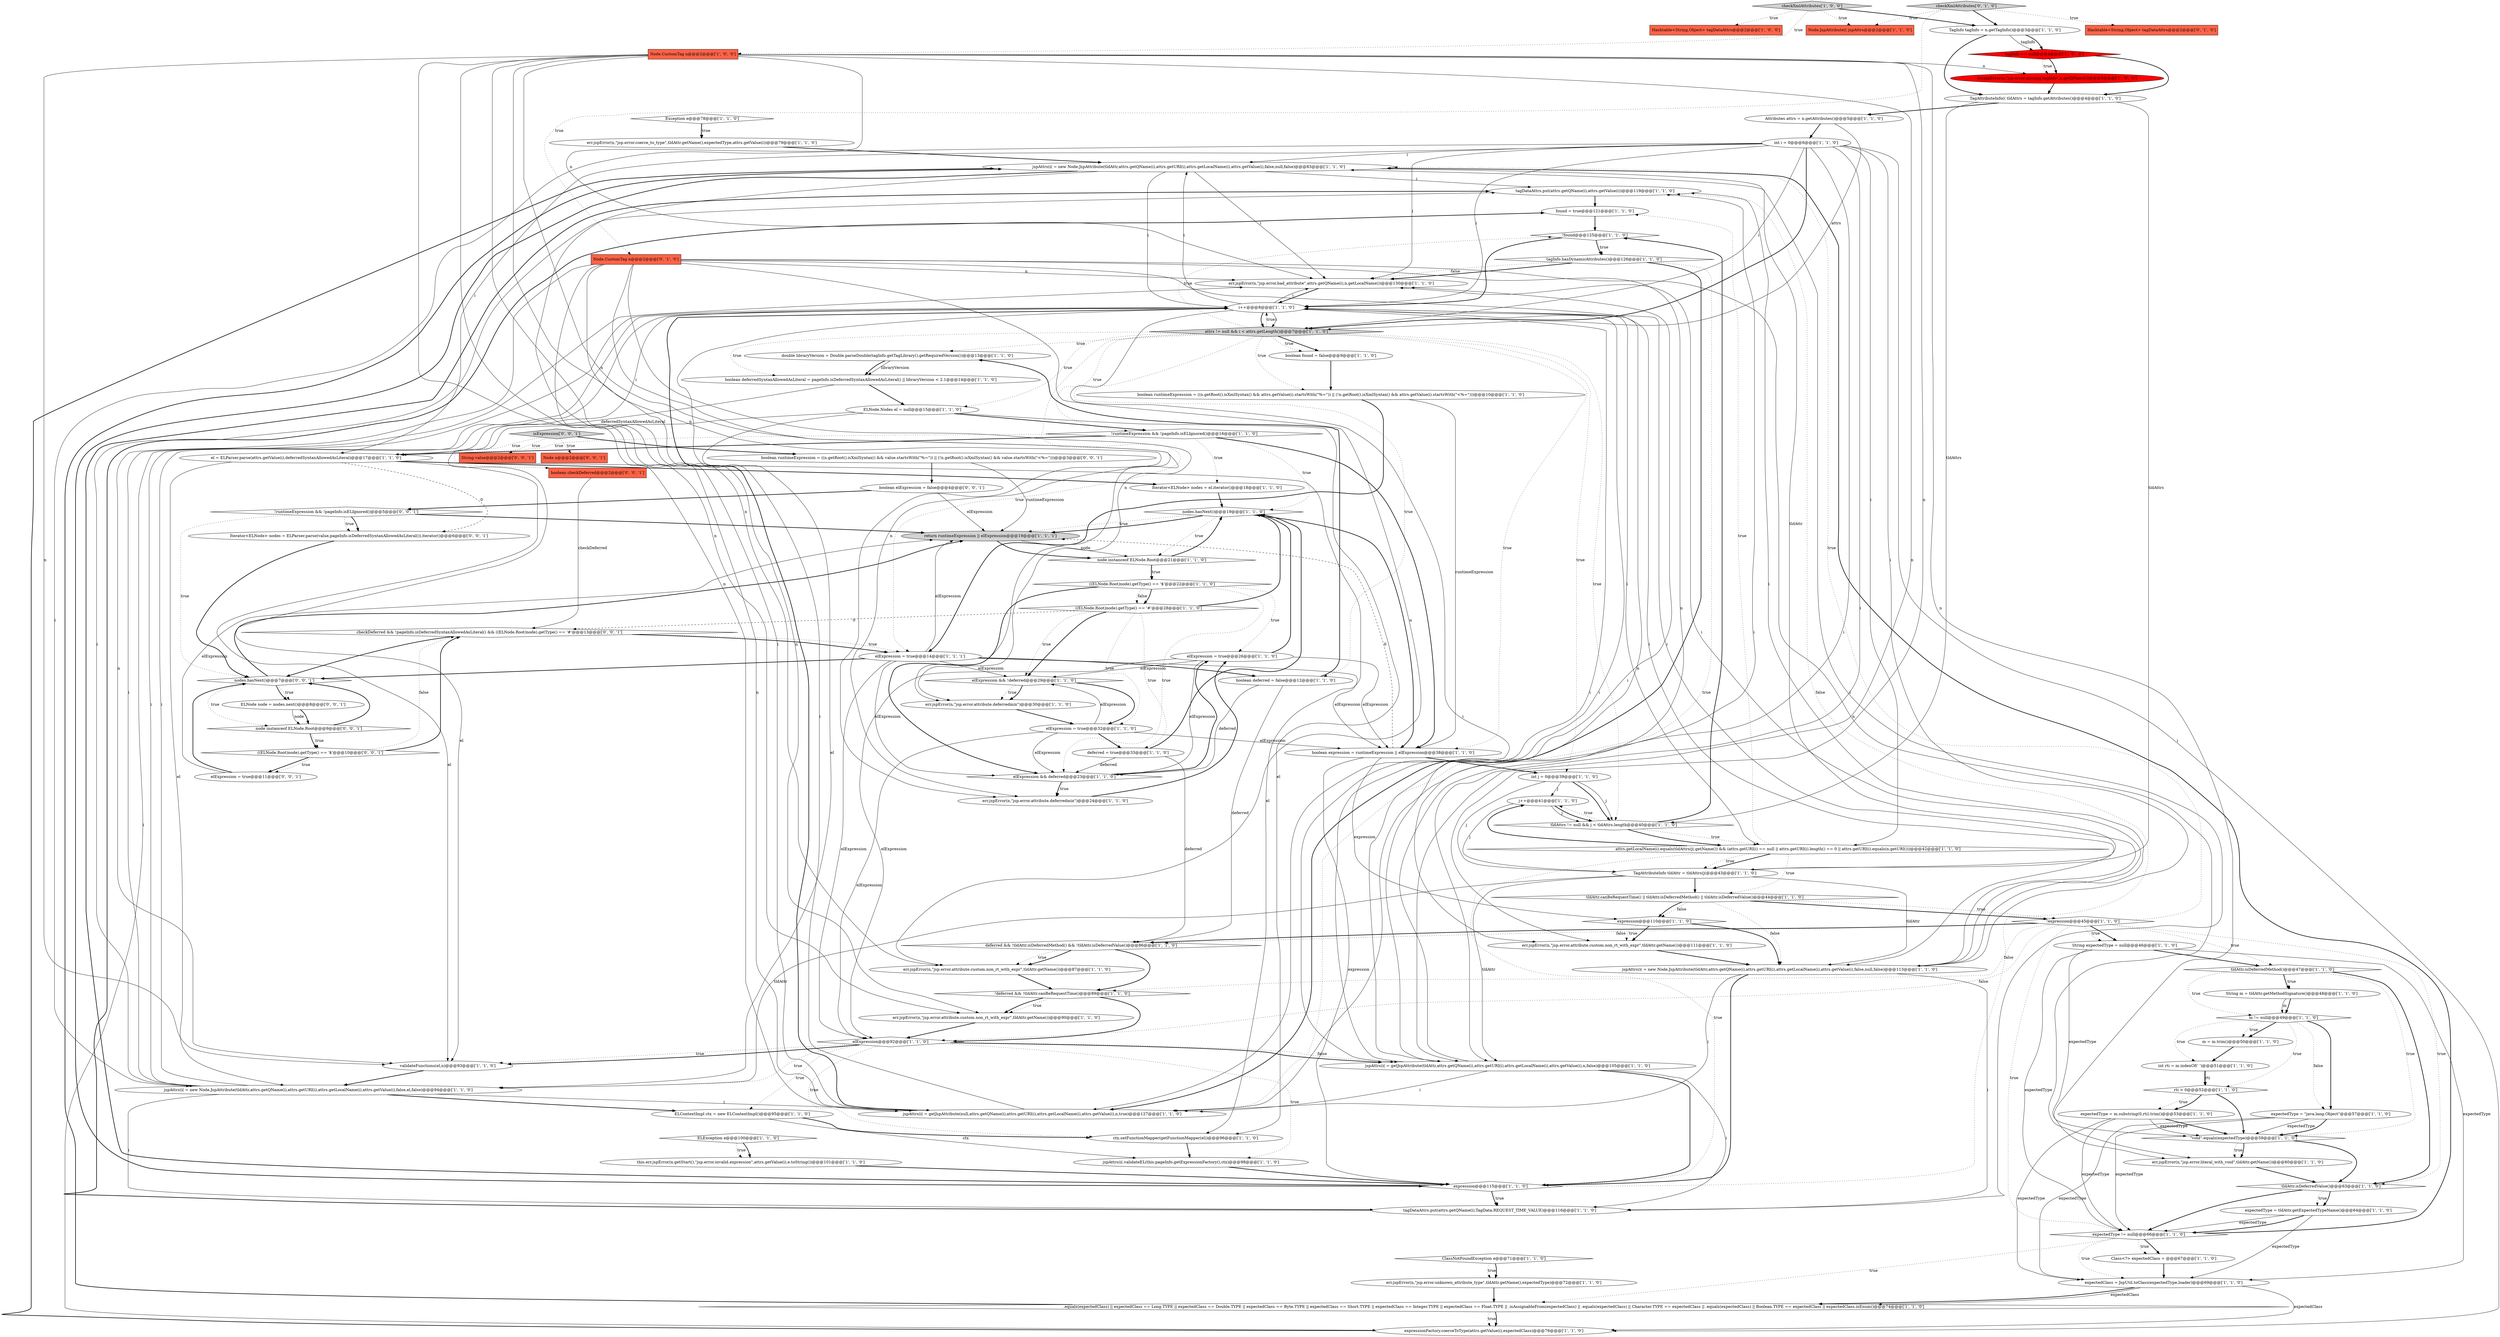 digraph {
83 [style = filled, label = "jspAttrs(i( = new Node.JspAttribute(tldAttr,attrs.getQName(i),attrs.getURI(i),attrs.getLocalName(i),attrs.getValue(i),false,null,false)@@@83@@@['1', '1', '0']", fillcolor = white, shape = ellipse image = "AAA0AAABBB1BBB"];
41 [style = filled, label = "ClassNotFoundException e@@@71@@@['1', '1', '0']", fillcolor = white, shape = diamond image = "AAA0AAABBB1BBB"];
29 [style = filled, label = "TagInfo tagInfo = n.getTagInfo()@@@3@@@['1', '1', '0']", fillcolor = white, shape = ellipse image = "AAA0AAABBB1BBB"];
8 [style = filled, label = "err.jspError(n,\"jsp.error.attribute.custom.non_rt_with_expr\",tldAttr.getName())@@@90@@@['1', '1', '0']", fillcolor = white, shape = ellipse image = "AAA0AAABBB1BBB"];
16 [style = filled, label = "double libraryVersion = Double.parseDouble(tagInfo.getTagLibrary().getRequiredVersion())@@@13@@@['1', '1', '0']", fillcolor = white, shape = ellipse image = "AAA0AAABBB1BBB"];
9 [style = filled, label = "tagInfo == null@@@4@@@['1', '0', '0']", fillcolor = red, shape = diamond image = "AAA1AAABBB1BBB"];
42 [style = filled, label = "ELContextImpl ctx = new ELContextImpl()@@@95@@@['1', '1', '0']", fillcolor = white, shape = ellipse image = "AAA0AAABBB1BBB"];
93 [style = filled, label = "ELNode node = nodes.next()@@@8@@@['0', '0', '1']", fillcolor = white, shape = ellipse image = "AAA0AAABBB3BBB"];
102 [style = filled, label = "elExpression = true@@@11@@@['0', '0', '1']", fillcolor = white, shape = ellipse image = "AAA0AAABBB3BBB"];
50 [style = filled, label = "boolean deferred = false@@@12@@@['1', '1', '0']", fillcolor = white, shape = ellipse image = "AAA0AAABBB1BBB"];
21 [style = filled, label = "return runtimeExpression || elExpression@@@19@@@['1', '1', '1']", fillcolor = lightgray, shape = ellipse image = "AAA0AAABBB1BBB"];
40 [style = filled, label = "Attributes attrs = n.getAttributes()@@@5@@@['1', '1', '0']", fillcolor = white, shape = ellipse image = "AAA0AAABBB1BBB"];
66 [style = filled, label = "deferred = true@@@33@@@['1', '1', '0']", fillcolor = white, shape = ellipse image = "AAA0AAABBB1BBB"];
105 [style = filled, label = "Iterator<ELNode> nodes = ELParser.parse(value,pageInfo.isDeferredSyntaxAllowedAsLiteral()).iterator()@@@6@@@['0', '0', '1']", fillcolor = white, shape = ellipse image = "AAA0AAABBB3BBB"];
72 [style = filled, label = "!runtimeExpression && !pageInfo.isELIgnored()@@@16@@@['1', '1', '0']", fillcolor = white, shape = diamond image = "AAA0AAABBB1BBB"];
14 [style = filled, label = "attrs != null && i < attrs.getLength()@@@7@@@['1', '1', '0']", fillcolor = lightgray, shape = diamond image = "AAA0AAABBB1BBB"];
53 [style = filled, label = "ctx.setFunctionMapper(getFunctionMapper(el))@@@96@@@['1', '1', '0']", fillcolor = white, shape = ellipse image = "AAA0AAABBB1BBB"];
101 [style = filled, label = "node instanceof ELNode.Root@@@9@@@['0', '0', '1']", fillcolor = white, shape = diamond image = "AAA0AAABBB3BBB"];
48 [style = filled, label = "jspAttrs(i( = getJspAttribute(tldAttr,attrs.getQName(i),attrs.getURI(i),attrs.getLocalName(i),attrs.getValue(i),n,false)@@@105@@@['1', '1', '0']", fillcolor = white, shape = ellipse image = "AAA0AAABBB1BBB"];
82 [style = filled, label = "!expression@@@45@@@['1', '1', '0']", fillcolor = white, shape = diamond image = "AAA0AAABBB1BBB"];
4 [style = filled, label = "elExpression@@@92@@@['1', '1', '0']", fillcolor = white, shape = diamond image = "AAA0AAABBB1BBB"];
54 [style = filled, label = "nodes.hasNext()@@@19@@@['1', '1', '0']", fillcolor = white, shape = diamond image = "AAA0AAABBB1BBB"];
27 [style = filled, label = "err.jspError(n,\"jsp.error.attribute.custom.non_rt_with_expr\",tldAttr.getName())@@@111@@@['1', '1', '0']", fillcolor = white, shape = ellipse image = "AAA0AAABBB1BBB"];
57 [style = filled, label = "expressionFactory.coerceToType(attrs.getValue(i),expectedClass)@@@76@@@['1', '1', '0']", fillcolor = white, shape = ellipse image = "AAA0AAABBB1BBB"];
62 [style = filled, label = "attrs.getLocalName(i).equals(tldAttrs(j(.getName()) && (attrs.getURI(i) == null || attrs.getURI(i).length() == 0 || attrs.getURI(i).equals(n.getURI()))@@@42@@@['1', '1', '0']", fillcolor = white, shape = diamond image = "AAA0AAABBB1BBB"];
19 [style = filled, label = "boolean deferredSyntaxAllowedAsLiteral = pageInfo.isDeferredSyntaxAllowedAsLiteral() || libraryVersion < 2.1@@@14@@@['1', '1', '0']", fillcolor = white, shape = ellipse image = "AAA0AAABBB1BBB"];
23 [style = filled, label = "validateFunctions(el,n)@@@93@@@['1', '1', '0']", fillcolor = white, shape = ellipse image = "AAA0AAABBB1BBB"];
32 [style = filled, label = "ELNode.Nodes el = null@@@15@@@['1', '1', '0']", fillcolor = white, shape = ellipse image = "AAA0AAABBB1BBB"];
31 [style = filled, label = "Node.CustomTag n@@@2@@@['1', '0', '0']", fillcolor = tomato, shape = box image = "AAA0AAABBB1BBB"];
22 [style = filled, label = "tagDataAttrs.put(attrs.getQName(i),attrs.getValue(i))@@@119@@@['1', '1', '0']", fillcolor = white, shape = ellipse image = "AAA0AAABBB1BBB"];
74 [style = filled, label = "err.jspError(n,\"jsp.error.attribute.custom.non_rt_with_expr\",tldAttr.getName())@@@87@@@['1', '1', '0']", fillcolor = white, shape = ellipse image = "AAA0AAABBB1BBB"];
79 [style = filled, label = "err.jspError(n,\"jsp.error.unknown_attribute_type\",tldAttr.getName(),expectedType)@@@72@@@['1', '1', '0']", fillcolor = white, shape = ellipse image = "AAA0AAABBB1BBB"];
85 [style = filled, label = "((ELNode.Root)node).getType() == '$'@@@22@@@['1', '1', '0']", fillcolor = white, shape = diamond image = "AAA0AAABBB1BBB"];
76 [style = filled, label = "String expectedType = null@@@46@@@['1', '1', '0']", fillcolor = white, shape = ellipse image = "AAA0AAABBB1BBB"];
64 [style = filled, label = "Exception e@@@78@@@['1', '1', '0']", fillcolor = white, shape = diamond image = "AAA0AAABBB1BBB"];
55 [style = filled, label = "expectedClass = JspUtil.toClass(expectedType,loader)@@@69@@@['1', '1', '0']", fillcolor = white, shape = ellipse image = "AAA0AAABBB1BBB"];
94 [style = filled, label = "checkDeferred && !pageInfo.isDeferredSyntaxAllowedAsLiteral() && ((ELNode.Root)node).getType() == '#'@@@13@@@['0', '0', '1']", fillcolor = white, shape = diamond image = "AAA0AAABBB3BBB"];
51 [style = filled, label = "tldAttr.isDeferredValue()@@@63@@@['1', '1', '0']", fillcolor = white, shape = diamond image = "AAA0AAABBB1BBB"];
80 [style = filled, label = "err.jspError(n,\"jsp.error.bad_attribute\",attrs.getQName(i),n.getLocalName())@@@130@@@['1', '1', '0']", fillcolor = white, shape = ellipse image = "AAA0AAABBB1BBB"];
44 [style = filled, label = "elExpression = true@@@26@@@['1', '1', '0']", fillcolor = white, shape = ellipse image = "AAA0AAABBB1BBB"];
95 [style = filled, label = "boolean runtimeExpression = ((n.getRoot().isXmlSyntax() && value.startsWith(\"%=\")) || (!n.getRoot().isXmlSyntax() && value.startsWith(\"<%=\")))@@@3@@@['0', '0', '1']", fillcolor = white, shape = ellipse image = "AAA0AAABBB3BBB"];
45 [style = filled, label = "elExpression = true@@@32@@@['1', '1', '0']", fillcolor = white, shape = ellipse image = "AAA0AAABBB1BBB"];
58 [style = filled, label = "checkXmlAttributes['1', '0', '0']", fillcolor = lightgray, shape = diamond image = "AAA0AAABBB1BBB"];
60 [style = filled, label = "boolean expression = runtimeExpression || elExpression@@@38@@@['1', '1', '0']", fillcolor = white, shape = ellipse image = "AAA0AAABBB1BBB"];
89 [style = filled, label = "checkXmlAttributes['0', '1', '0']", fillcolor = lightgray, shape = diamond image = "AAA0AAABBB2BBB"];
10 [style = filled, label = "Hashtable<String,Object> tagDataAttrs@@@2@@@['1', '0', '0']", fillcolor = tomato, shape = box image = "AAA0AAABBB1BBB"];
30 [style = filled, label = "el = ELParser.parse(attrs.getValue(i),deferredSyntaxAllowedAsLiteral)@@@17@@@['1', '1', '0']", fillcolor = white, shape = ellipse image = "AAA0AAABBB1BBB"];
81 [style = filled, label = "j++@@@41@@@['1', '1', '0']", fillcolor = white, shape = ellipse image = "AAA0AAABBB1BBB"];
99 [style = filled, label = "String value@@@2@@@['0', '0', '1']", fillcolor = tomato, shape = box image = "AAA0AAABBB3BBB"];
71 [style = filled, label = "expectedType = tldAttr.getExpectedTypeName()@@@64@@@['1', '1', '0']", fillcolor = white, shape = ellipse image = "AAA0AAABBB1BBB"];
2 [style = filled, label = "err.jspError(n,\"jsp.error.missing.tagInfo\",n.getQName())@@@5@@@['1', '0', '0']", fillcolor = red, shape = ellipse image = "AAA1AAABBB1BBB"];
15 [style = filled, label = "err.jspError(n,\"jsp.error.attribute.deferredmix\")@@@24@@@['1', '1', '0']", fillcolor = white, shape = ellipse image = "AAA0AAABBB1BBB"];
63 [style = filled, label = "TagAttributeInfo tldAttr = tldAttrs(j(@@@43@@@['1', '1', '0']", fillcolor = white, shape = ellipse image = "AAA0AAABBB1BBB"];
78 [style = filled, label = "expression@@@110@@@['1', '1', '0']", fillcolor = white, shape = diamond image = "AAA0AAABBB1BBB"];
17 [style = filled, label = "tagDataAttrs.put(attrs.getQName(i),TagData.REQUEST_TIME_VALUE)@@@116@@@['1', '1', '0']", fillcolor = white, shape = ellipse image = "AAA0AAABBB1BBB"];
26 [style = filled, label = "rti > 0@@@52@@@['1', '1', '0']", fillcolor = white, shape = diamond image = "AAA0AAABBB1BBB"];
69 [style = filled, label = "tagInfo.hasDynamicAttributes()@@@126@@@['1', '1', '0']", fillcolor = white, shape = diamond image = "AAA0AAABBB1BBB"];
77 [style = filled, label = "!found@@@125@@@['1', '1', '0']", fillcolor = white, shape = diamond image = "AAA0AAABBB1BBB"];
84 [style = filled, label = "this.err.jspError(n.getStart(),\"jsp.error.invalid.expression\",attrs.getValue(i),e.toString())@@@101@@@['1', '1', '0']", fillcolor = white, shape = ellipse image = "AAA0AAABBB1BBB"];
103 [style = filled, label = "((ELNode.Root)node).getType() == '$'@@@10@@@['0', '0', '1']", fillcolor = white, shape = diamond image = "AAA0AAABBB3BBB"];
100 [style = filled, label = "Node n@@@2@@@['0', '0', '1']", fillcolor = tomato, shape = box image = "AAA0AAABBB3BBB"];
86 [style = filled, label = "err.jspError(n,\"jsp.error.attribute.deferredmix\")@@@30@@@['1', '1', '0']", fillcolor = white, shape = ellipse image = "AAA0AAABBB1BBB"];
75 [style = filled, label = "expression@@@115@@@['1', '1', '0']", fillcolor = white, shape = diamond image = "AAA0AAABBB1BBB"];
3 [style = filled, label = "expectedType != null@@@66@@@['1', '1', '0']", fillcolor = white, shape = diamond image = "AAA0AAABBB1BBB"];
7 [style = filled, label = "boolean found = false@@@9@@@['1', '1', '0']", fillcolor = white, shape = ellipse image = "AAA0AAABBB1BBB"];
25 [style = filled, label = "found = true@@@121@@@['1', '1', '0']", fillcolor = white, shape = ellipse image = "AAA0AAABBB1BBB"];
1 [style = filled, label = "!deferred && !tldAttr.canBeRequestTime()@@@89@@@['1', '1', '0']", fillcolor = white, shape = diamond image = "AAA0AAABBB1BBB"];
98 [style = filled, label = "nodes.hasNext()@@@7@@@['0', '0', '1']", fillcolor = white, shape = diamond image = "AAA0AAABBB3BBB"];
47 [style = filled, label = "int rti = m.indexOf(' ')@@@51@@@['1', '1', '0']", fillcolor = white, shape = ellipse image = "AAA0AAABBB1BBB"];
28 [style = filled, label = "jspAttrs(i(.validateEL(this.pageInfo.getExpressionFactory(),ctx)@@@98@@@['1', '1', '0']", fillcolor = white, shape = ellipse image = "AAA0AAABBB1BBB"];
35 [style = filled, label = "tldAttrs != null && j < tldAttrs.length@@@40@@@['1', '1', '0']", fillcolor = white, shape = diamond image = "AAA0AAABBB1BBB"];
68 [style = filled, label = "((ELNode.Root)node).getType() == '#'@@@28@@@['1', '1', '0']", fillcolor = white, shape = diamond image = "AAA0AAABBB1BBB"];
92 [style = filled, label = "boolean elExpression = false@@@4@@@['0', '0', '1']", fillcolor = white, shape = ellipse image = "AAA0AAABBB3BBB"];
56 [style = filled, label = "m = m.trim()@@@50@@@['1', '1', '0']", fillcolor = white, shape = ellipse image = "AAA0AAABBB1BBB"];
18 [style = filled, label = "TagAttributeInfo(( tldAttrs = tagInfo.getAttributes()@@@4@@@['1', '1', '0']", fillcolor = white, shape = ellipse image = "AAA0AAABBB1BBB"];
6 [style = filled, label = "elExpression = true@@@14@@@['1', '1', '1']", fillcolor = white, shape = ellipse image = "AAA0AAABBB1BBB"];
13 [style = filled, label = ".equals(expectedClass) || expectedClass == Long.TYPE || expectedClass == Double.TYPE || expectedClass == Byte.TYPE || expectedClass == Short.TYPE || expectedClass == Integer.TYPE || expectedClass == Float.TYPE || .isAssignableFrom(expectedClass) || .equals(expectedClass) || Character.TYPE == expectedClass || .equals(expectedClass) || Boolean.TYPE == expectedClass || expectedClass.isEnum()@@@74@@@['1', '1', '0']", fillcolor = white, shape = diamond image = "AAA0AAABBB1BBB"];
5 [style = filled, label = "node instanceof ELNode.Root@@@21@@@['1', '1', '0']", fillcolor = white, shape = diamond image = "AAA0AAABBB1BBB"];
12 [style = filled, label = "expectedType = m.substring(0,rti).trim()@@@53@@@['1', '1', '0']", fillcolor = white, shape = ellipse image = "AAA0AAABBB1BBB"];
43 [style = filled, label = "m != null@@@49@@@['1', '1', '0']", fillcolor = white, shape = diamond image = "AAA0AAABBB1BBB"];
59 [style = filled, label = "err.jspError(n,\"jsp.error.coerce_to_type\",tldAttr.getName(),expectedType,attrs.getValue(i))@@@79@@@['1', '1', '0']", fillcolor = white, shape = ellipse image = "AAA0AAABBB1BBB"];
46 [style = filled, label = "\"void\".equals(expectedType)@@@59@@@['1', '1', '0']", fillcolor = white, shape = diamond image = "AAA0AAABBB1BBB"];
61 [style = filled, label = "err.jspError(n,\"jsp.error.literal_with_void\",tldAttr.getName())@@@60@@@['1', '1', '0']", fillcolor = white, shape = ellipse image = "AAA0AAABBB1BBB"];
34 [style = filled, label = "int i = 0@@@6@@@['1', '1', '0']", fillcolor = white, shape = ellipse image = "AAA0AAABBB1BBB"];
11 [style = filled, label = "i++@@@8@@@['1', '1', '0']", fillcolor = white, shape = ellipse image = "AAA0AAABBB1BBB"];
49 [style = filled, label = "elExpression && deferred@@@23@@@['1', '1', '0']", fillcolor = white, shape = diamond image = "AAA0AAABBB1BBB"];
90 [style = filled, label = "Node.CustomTag n@@@2@@@['0', '1', '0']", fillcolor = tomato, shape = box image = "AAA0AAABBB2BBB"];
24 [style = filled, label = "ELException e@@@100@@@['1', '1', '0']", fillcolor = white, shape = diamond image = "AAA0AAABBB1BBB"];
70 [style = filled, label = "elExpression && !deferred@@@29@@@['1', '1', '0']", fillcolor = white, shape = diamond image = "AAA0AAABBB1BBB"];
0 [style = filled, label = "jspAttrs(i( = new Node.JspAttribute(tldAttr,attrs.getQName(i),attrs.getURI(i),attrs.getLocalName(i),attrs.getValue(i),false,null,false)@@@113@@@['1', '1', '0']", fillcolor = white, shape = ellipse image = "AAA0AAABBB1BBB"];
36 [style = filled, label = "Node.JspAttribute(( jspAttrs@@@2@@@['1', '1', '0']", fillcolor = tomato, shape = box image = "AAA0AAABBB1BBB"];
38 [style = filled, label = "Class<?> expectedClass = @@@67@@@['1', '1', '0']", fillcolor = white, shape = ellipse image = "AAA0AAABBB1BBB"];
39 [style = filled, label = "jspAttrs(i( = getJspAttribute(null,attrs.getQName(i),attrs.getURI(i),attrs.getLocalName(i),attrs.getValue(i),n,true)@@@127@@@['1', '1', '0']", fillcolor = white, shape = ellipse image = "AAA0AAABBB1BBB"];
97 [style = filled, label = "isExpression['0', '0', '1']", fillcolor = lightgray, shape = diamond image = "AAA0AAABBB3BBB"];
87 [style = filled, label = "String m = tldAttr.getMethodSignature()@@@48@@@['1', '1', '0']", fillcolor = white, shape = ellipse image = "AAA0AAABBB1BBB"];
96 [style = filled, label = "boolean checkDeferred@@@2@@@['0', '0', '1']", fillcolor = tomato, shape = box image = "AAA0AAABBB3BBB"];
67 [style = filled, label = "tldAttr.isDeferredMethod()@@@47@@@['1', '1', '0']", fillcolor = white, shape = diamond image = "AAA0AAABBB1BBB"];
52 [style = filled, label = "deferred && !tldAttr.isDeferredMethod() && !tldAttr.isDeferredValue()@@@86@@@['1', '1', '0']", fillcolor = white, shape = diamond image = "AAA0AAABBB1BBB"];
37 [style = filled, label = "expectedType = \"java.lang.Object\"@@@57@@@['1', '1', '0']", fillcolor = white, shape = ellipse image = "AAA0AAABBB1BBB"];
65 [style = filled, label = "Iterator<ELNode> nodes = el.iterator()@@@18@@@['1', '1', '0']", fillcolor = white, shape = ellipse image = "AAA0AAABBB1BBB"];
104 [style = filled, label = "!runtimeExpression && !pageInfo.isELIgnored()@@@5@@@['0', '0', '1']", fillcolor = white, shape = diamond image = "AAA0AAABBB3BBB"];
33 [style = filled, label = "int j = 0@@@39@@@['1', '1', '0']", fillcolor = white, shape = ellipse image = "AAA0AAABBB1BBB"];
73 [style = filled, label = "jspAttrs(i( = new Node.JspAttribute(tldAttr,attrs.getQName(i),attrs.getURI(i),attrs.getLocalName(i),attrs.getValue(i),false,el,false)@@@94@@@['1', '1', '0']", fillcolor = white, shape = ellipse image = "AAA0AAABBB1BBB"];
91 [style = filled, label = "Hashtable<String,Object> tagDataAttrs@@@2@@@['0', '1', '0']", fillcolor = tomato, shape = box image = "AAA0AAABBB2BBB"];
20 [style = filled, label = "tldAttr.canBeRequestTime() || tldAttr.isDeferredMethod() || tldAttr.isDeferredValue()@@@44@@@['1', '1', '0']", fillcolor = white, shape = diamond image = "AAA0AAABBB1BBB"];
88 [style = filled, label = "boolean runtimeExpression = ((n.getRoot().isXmlSyntax() && attrs.getValue(i).startsWith(\"%=\")) || (!n.getRoot().isXmlSyntax() && attrs.getValue(i).startsWith(\"<%=\")))@@@10@@@['1', '1', '0']", fillcolor = white, shape = ellipse image = "AAA0AAABBB1BBB"];
35->77 [style = bold, label=""];
78->27 [style = bold, label=""];
75->22 [style = dotted, label="false"];
14->19 [style = dotted, label="true"];
11->14 [style = bold, label=""];
41->79 [style = dotted, label="true"];
90->86 [style = solid, label="n"];
26->12 [style = dotted, label="true"];
93->101 [style = bold, label=""];
14->72 [style = dotted, label="true"];
63->73 [style = solid, label="tldAttr"];
54->5 [style = dotted, label="true"];
29->18 [style = bold, label=""];
82->76 [style = bold, label=""];
31->15 [style = solid, label="n"];
69->80 [style = dotted, label="false"];
26->12 [style = bold, label=""];
90->8 [style = solid, label="n"];
11->48 [style = solid, label="i"];
51->71 [style = dotted, label="true"];
95->92 [style = bold, label=""];
82->67 [style = dotted, label="true"];
51->71 [style = bold, label=""];
26->46 [style = bold, label=""];
22->25 [style = bold, label=""];
1->4 [style = bold, label=""];
27->0 [style = bold, label=""];
50->49 [style = solid, label="deferred"];
67->87 [style = bold, label=""];
52->74 [style = dotted, label="true"];
4->23 [style = dotted, label="true"];
49->15 [style = dotted, label="true"];
63->0 [style = solid, label="tldAttr"];
48->75 [style = bold, label=""];
40->34 [style = bold, label=""];
92->21 [style = solid, label="elExpression"];
48->39 [style = solid, label="i"];
67->51 [style = bold, label=""];
45->60 [style = solid, label="elExpression"];
89->91 [style = dotted, label="true"];
11->83 [style = solid, label="i"];
44->54 [style = bold, label=""];
34->0 [style = solid, label="i"];
90->48 [style = solid, label="n"];
89->36 [style = dotted, label="true"];
62->75 [style = dotted, label="true"];
90->80 [style = solid, label="n"];
28->75 [style = bold, label=""];
97->95 [style = bold, label=""];
68->94 [style = dashed, label="0"];
11->62 [style = solid, label="i"];
12->46 [style = bold, label=""];
5->85 [style = dotted, label="true"];
9->18 [style = bold, label=""];
71->3 [style = solid, label="expectedType"];
19->32 [style = bold, label=""];
83->80 [style = solid, label="i"];
77->11 [style = bold, label=""];
11->73 [style = solid, label="i"];
48->11 [style = solid, label="i"];
46->61 [style = dotted, label="true"];
6->21 [style = solid, label="elExpression"];
33->35 [style = bold, label=""];
20->82 [style = dotted, label="true"];
14->50 [style = dotted, label="true"];
37->46 [style = solid, label="expectedType"];
41->79 [style = bold, label=""];
50->16 [style = bold, label=""];
45->4 [style = solid, label="elExpression"];
43->37 [style = bold, label=""];
39->11 [style = bold, label=""];
34->14 [style = solid, label="i"];
82->4 [style = dotted, label="false"];
51->3 [style = bold, label=""];
13->57 [style = dotted, label="true"];
58->29 [style = bold, label=""];
16->19 [style = solid, label="libraryVersion"];
20->78 [style = dotted, label="false"];
81->35 [style = solid, label="j"];
14->35 [style = dotted, label="true"];
35->81 [style = dotted, label="true"];
30->53 [style = solid, label="el"];
95->21 [style = solid, label="runtimeExpression"];
87->43 [style = bold, label=""];
33->35 [style = solid, label="j"];
73->11 [style = solid, label="i"];
46->61 [style = bold, label=""];
83->75 [style = bold, label=""];
47->26 [style = solid, label="rti"];
72->30 [style = dotted, label="true"];
63->20 [style = bold, label=""];
55->13 [style = bold, label=""];
11->57 [style = solid, label="i"];
50->52 [style = solid, label="deferred"];
56->47 [style = bold, label=""];
85->44 [style = dotted, label="true"];
94->6 [style = dotted, label="true"];
31->39 [style = solid, label="n"];
104->105 [style = bold, label=""];
32->72 [style = bold, label=""];
85->68 [style = bold, label=""];
52->74 [style = bold, label=""];
76->3 [style = solid, label="expectedType"];
83->17 [style = solid, label="i"];
68->70 [style = dotted, label="true"];
33->63 [style = solid, label="j"];
102->21 [style = solid, label="elExpression"];
63->83 [style = solid, label="tldAttr"];
6->70 [style = solid, label="elExpression"];
30->23 [style = solid, label="el"];
6->98 [style = bold, label=""];
63->48 [style = solid, label="tldAttr"];
16->19 [style = bold, label=""];
68->66 [style = dotted, label="true"];
78->27 [style = dotted, label="true"];
37->3 [style = solid, label="expectedType"];
3->83 [style = bold, label=""];
14->88 [style = dotted, label="true"];
103->94 [style = dotted, label="false"];
1->8 [style = dotted, label="true"];
4->48 [style = dotted, label="false"];
67->43 [style = dotted, label="true"];
66->52 [style = solid, label="deferred"];
4->23 [style = bold, label=""];
18->40 [style = bold, label=""];
6->4 [style = solid, label="elExpression"];
44->70 [style = solid, label="elExpression"];
64->59 [style = bold, label=""];
0->22 [style = solid, label="i"];
14->16 [style = dotted, label="true"];
90->27 [style = solid, label="n"];
90->23 [style = solid, label="n"];
48->17 [style = solid, label="i"];
98->21 [style = bold, label=""];
20->78 [style = bold, label=""];
49->15 [style = bold, label=""];
60->75 [style = solid, label="expression"];
70->45 [style = bold, label=""];
81->63 [style = solid, label="j"];
61->51 [style = bold, label=""];
97->100 [style = dotted, label="true"];
98->101 [style = dotted, label="true"];
14->33 [style = dotted, label="true"];
20->0 [style = dotted, label="false"];
12->46 [style = solid, label="expectedType"];
68->45 [style = dotted, label="true"];
31->2 [style = solid, label="n"];
62->63 [style = bold, label=""];
30->105 [style = dashed, label="0"];
84->75 [style = bold, label=""];
90->74 [style = solid, label="n"];
43->26 [style = dotted, label="true"];
88->60 [style = solid, label="runtimeExpression"];
78->0 [style = bold, label=""];
44->4 [style = solid, label="elExpression"];
90->15 [style = solid, label="n"];
18->35 [style = solid, label="tldAttrs"];
45->49 [style = solid, label="elExpression"];
24->84 [style = bold, label=""];
64->59 [style = dotted, label="true"];
20->82 [style = bold, label=""];
92->104 [style = bold, label=""];
94->6 [style = bold, label=""];
54->21 [style = dotted, label="true"];
31->48 [style = solid, label="n"];
43->37 [style = dotted, label="false"];
24->84 [style = dotted, label="true"];
83->11 [style = solid, label="i"];
70->86 [style = dotted, label="true"];
43->56 [style = bold, label=""];
85->49 [style = bold, label=""];
70->86 [style = bold, label=""];
6->49 [style = solid, label="elExpression"];
65->54 [style = bold, label=""];
55->13 [style = solid, label="expectedClass"];
31->80 [style = solid, label="n"];
69->80 [style = bold, label=""];
3->38 [style = bold, label=""];
101->103 [style = dotted, label="true"];
4->53 [style = dotted, label="true"];
23->73 [style = bold, label=""];
32->53 [style = solid, label="el"];
47->26 [style = bold, label=""];
14->77 [style = dotted, label="true"];
4->42 [style = dotted, label="true"];
14->11 [style = dotted, label="true"];
82->52 [style = bold, label=""];
18->63 [style = solid, label="tldAttrs"];
98->93 [style = dotted, label="true"];
88->6 [style = bold, label=""];
31->86 [style = solid, label="n"];
82->83 [style = dotted, label="true"];
81->35 [style = bold, label=""];
9->2 [style = bold, label=""];
19->30 [style = solid, label="deferredSyntaxAllowedAsLiteral"];
57->83 [style = bold, label=""];
79->13 [style = bold, label=""];
0->39 [style = solid, label="i"];
66->54 [style = bold, label=""];
4->28 [style = dotted, label="true"];
83->22 [style = solid, label="i"];
13->57 [style = bold, label=""];
32->73 [style = solid, label="el"];
34->39 [style = solid, label="i"];
87->43 [style = solid, label="m"];
72->30 [style = bold, label=""];
43->47 [style = dotted, label="true"];
34->48 [style = solid, label="i"];
60->78 [style = solid, label="expression"];
1->8 [style = bold, label=""];
101->103 [style = bold, label=""];
34->80 [style = solid, label="i"];
62->63 [style = dotted, label="true"];
90->61 [style = solid, label="n"];
49->44 [style = bold, label=""];
82->3 [style = dotted, label="true"];
86->45 [style = bold, label=""];
29->9 [style = solid, label="tagInfo"];
37->55 [style = solid, label="expectedType"];
21->5 [style = bold, label=""];
14->60 [style = dotted, label="true"];
82->52 [style = dotted, label="false"];
31->27 [style = solid, label="n"];
58->31 [style = dotted, label="true"];
39->11 [style = solid, label="i"];
44->60 [style = solid, label="elExpression"];
12->3 [style = solid, label="expectedType"];
3->55 [style = dotted, label="true"];
104->21 [style = bold, label=""];
62->81 [style = bold, label=""];
4->48 [style = bold, label=""];
53->28 [style = bold, label=""];
82->51 [style = dotted, label="true"];
14->6 [style = dotted, label="true"];
5->54 [style = bold, label=""];
103->94 [style = bold, label=""];
58->36 [style = dotted, label="true"];
97->99 [style = dotted, label="true"];
5->85 [style = bold, label=""];
103->102 [style = bold, label=""];
71->55 [style = solid, label="expectedType"];
72->60 [style = bold, label=""];
4->73 [style = dotted, label="true"];
45->70 [style = solid, label="elExpression"];
73->42 [style = bold, label=""];
85->68 [style = dotted, label="false"];
77->69 [style = dotted, label="true"];
69->39 [style = dotted, label="true"];
0->11 [style = solid, label="i"];
35->62 [style = bold, label=""];
60->21 [style = dashed, label="0"];
11->39 [style = solid, label="i"];
25->77 [style = bold, label=""];
103->102 [style = dotted, label="true"];
69->39 [style = bold, label=""];
68->54 [style = bold, label=""];
42->53 [style = bold, label=""];
31->23 [style = solid, label="n"];
52->1 [style = bold, label=""];
17->25 [style = bold, label=""];
14->32 [style = dotted, label="true"];
43->56 [style = dotted, label="true"];
11->30 [style = solid, label="i"];
94->98 [style = bold, label=""];
85->49 [style = dotted, label="true"];
0->75 [style = bold, label=""];
33->81 [style = solid, label="j"];
58->10 [style = dotted, label="true"];
104->105 [style = dotted, label="true"];
76->46 [style = solid, label="expectedType"];
14->7 [style = bold, label=""];
46->51 [style = bold, label=""];
30->65 [style = bold, label=""];
45->66 [style = bold, label=""];
14->7 [style = dotted, label="true"];
32->23 [style = solid, label="el"];
62->20 [style = dotted, label="true"];
34->57 [style = solid, label="i"];
8->4 [style = bold, label=""];
73->80 [style = solid, label="i"];
11->0 [style = solid, label="i"];
55->57 [style = solid, label="expectedClass"];
75->22 [style = bold, label=""];
38->55 [style = bold, label=""];
62->25 [style = dotted, label="true"];
75->17 [style = dotted, label="true"];
34->83 [style = solid, label="i"];
54->60 [style = bold, label=""];
82->1 [style = dotted, label="false"];
73->22 [style = solid, label="i"];
68->70 [style = bold, label=""];
2->18 [style = bold, label=""];
98->93 [style = bold, label=""];
34->73 [style = solid, label="i"];
13->83 [style = bold, label=""];
7->88 [style = bold, label=""];
44->49 [style = solid, label="elExpression"];
80->11 [style = bold, label=""];
0->17 [style = solid, label="i"];
75->17 [style = bold, label=""];
82->76 [style = dotted, label="true"];
37->46 [style = bold, label=""];
35->62 [style = dotted, label="true"];
34->14 [style = bold, label=""];
0->80 [style = solid, label="i"];
105->98 [style = bold, label=""];
34->62 [style = solid, label="i"];
34->11 [style = solid, label="i"];
71->3 [style = bold, label=""];
34->30 [style = solid, label="i"];
12->55 [style = solid, label="expectedType"];
102->98 [style = bold, label=""];
77->69 [style = bold, label=""];
15->44 [style = bold, label=""];
66->49 [style = solid, label="deferred"];
72->65 [style = dotted, label="true"];
48->22 [style = solid, label="i"];
96->94 [style = solid, label="checkDeferred"];
31->8 [style = solid, label="n"];
76->67 [style = bold, label=""];
3->38 [style = dotted, label="true"];
89->29 [style = bold, label=""];
11->14 [style = solid, label="i"];
67->46 [style = dotted, label="true"];
54->21 [style = bold, label=""];
59->83 [style = bold, label=""];
104->98 [style = dotted, label="true"];
76->55 [style = solid, label="expectedType"];
67->87 [style = dotted, label="true"];
83->39 [style = solid, label="i"];
42->28 [style = solid, label="ctx"];
11->80 [style = solid, label="i"];
31->61 [style = solid, label="n"];
3->13 [style = dotted, label="true"];
31->74 [style = solid, label="n"];
73->17 [style = solid, label="i"];
97->96 [style = dotted, label="true"];
40->14 [style = solid, label="attrs"];
29->9 [style = bold, label=""];
73->39 [style = solid, label="i"];
6->60 [style = solid, label="elExpression"];
21->5 [style = solid, label="node"];
101->98 [style = bold, label=""];
30->73 [style = solid, label="el"];
90->39 [style = solid, label="n"];
93->101 [style = solid, label="node"];
60->33 [style = bold, label=""];
9->2 [style = dotted, label="true"];
6->50 [style = bold, label=""];
48->80 [style = solid, label="i"];
74->1 [style = bold, label=""];
72->54 [style = dotted, label="true"];
89->90 [style = dotted, label="true"];
}
